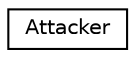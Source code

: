 digraph "Graphical Class Hierarchy"
{
  edge [fontname="Helvetica",fontsize="10",labelfontname="Helvetica",labelfontsize="10"];
  node [fontname="Helvetica",fontsize="10",shape=record];
  rankdir="LR";
  Node1 [label="Attacker",height=0.2,width=0.4,color="black", fillcolor="white", style="filled",URL="$classAttacker.html",tooltip="Attacker has health and speed. "];
}
